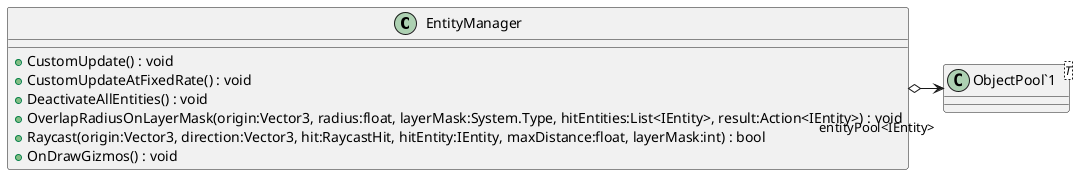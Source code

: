 @startuml
class EntityManager {
    + CustomUpdate() : void
    + CustomUpdateAtFixedRate() : void
    + DeactivateAllEntities() : void
    + OverlapRadiusOnLayerMask(origin:Vector3, radius:float, layerMask:System.Type, hitEntities:List<IEntity>, result:Action<IEntity>) : void
    + Raycast(origin:Vector3, direction:Vector3, hit:RaycastHit, hitEntity:IEntity, maxDistance:float, layerMask:int) : bool
    + OnDrawGizmos() : void
}
class "ObjectPool`1"<T> {
}
EntityManager o-> "entityPool<IEntity>" "ObjectPool`1"
@enduml
